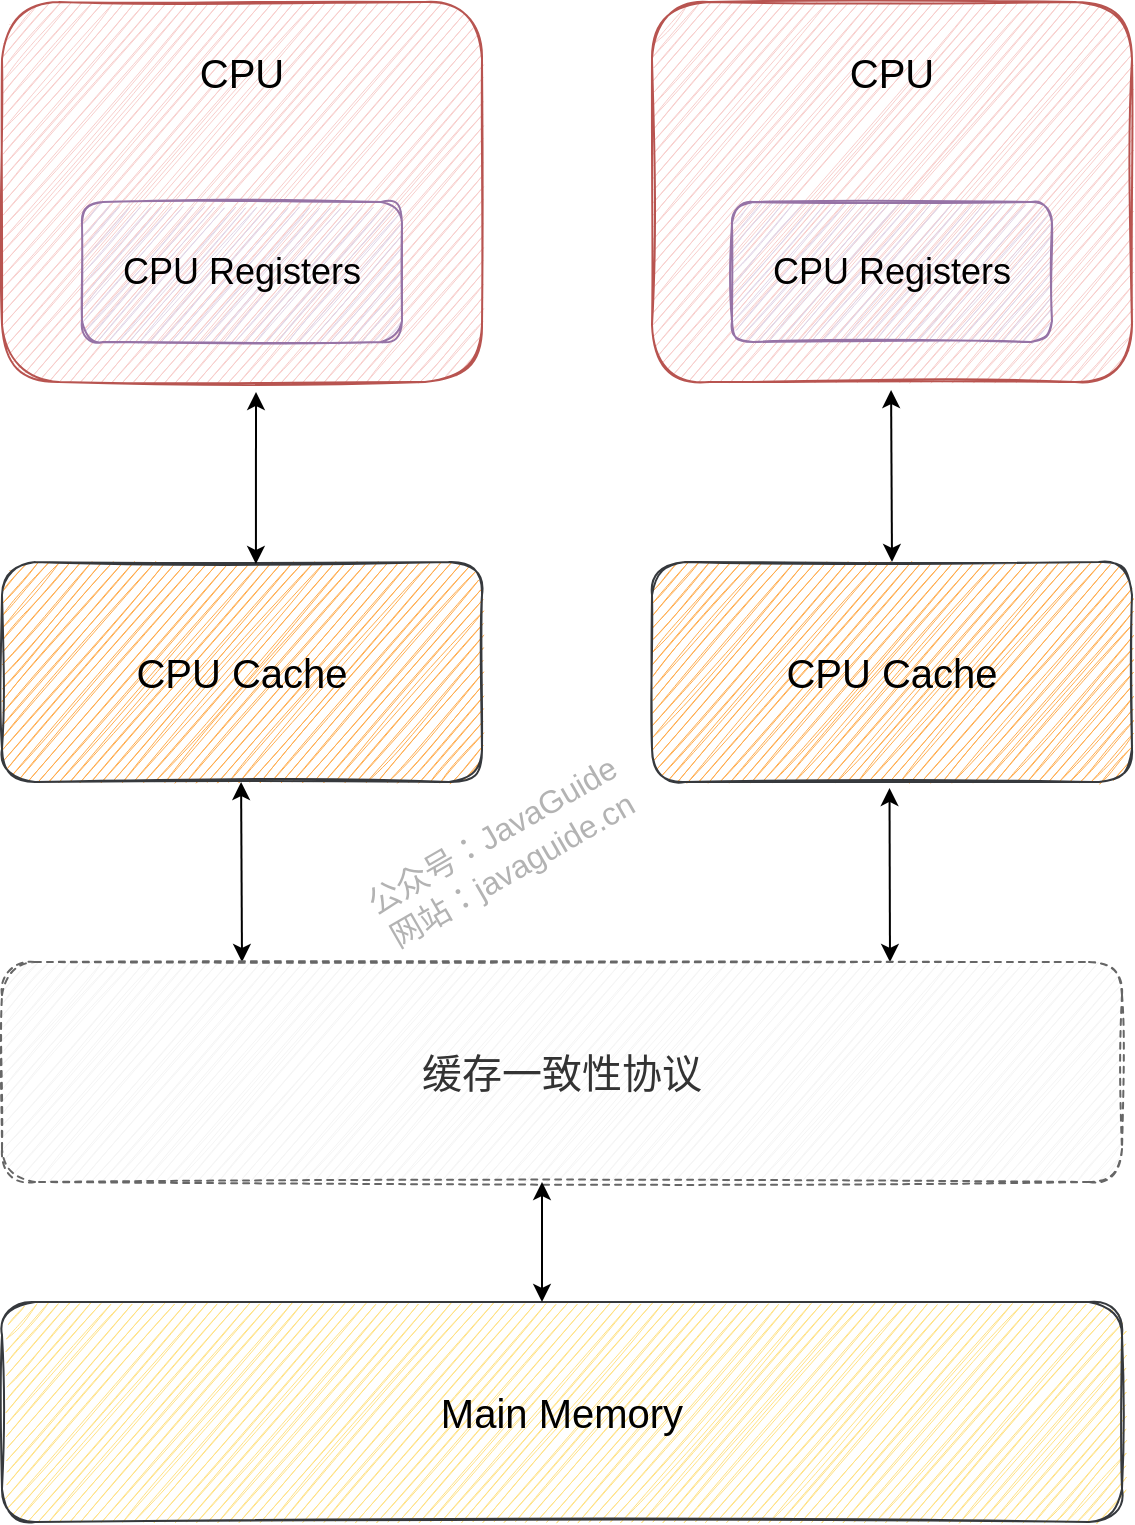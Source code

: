 <mxfile version="13.4.5" type="device"><diagram id="O1q-3gN19tnn94MyZq-a" name="Page-1"><mxGraphModel dx="1106" dy="997" grid="1" gridSize="10" guides="1" tooltips="1" connect="1" arrows="1" fold="1" page="1" pageScale="1" pageWidth="827" pageHeight="1169" math="0" shadow="0"><root><mxCell id="0"/><mxCell id="1" parent="0"/><mxCell id="TzSMdHowHcqSOdLsW5J8-2" value="" style="rounded=1;whiteSpace=wrap;html=1;fontSize=20;fillColor=#f8cecc;strokeColor=#b85450;sketch=1;shadow=0;" parent="1" vertex="1"><mxGeometry x="110" y="210" width="240" height="190" as="geometry"/></mxCell><mxCell id="TzSMdHowHcqSOdLsW5J8-3" value="CPU Registers" style="rounded=1;whiteSpace=wrap;html=1;fillColor=#e1d5e7;strokeColor=#9673a6;sketch=1;fontSize=18;shadow=0;" parent="1" vertex="1"><mxGeometry x="150" y="310" width="160" height="70" as="geometry"/></mxCell><mxCell id="TzSMdHowHcqSOdLsW5J8-17" value="公众号：JavaGuide&lt;br style=&quot;font-size: 16px&quot;&gt;网站：javaguide.cn" style="text;html=1;strokeColor=none;fillColor=none;align=center;verticalAlign=middle;whiteSpace=wrap;rounded=0;labelBackgroundColor=none;fontSize=16;fontColor=#B3B3B3;rotation=-30;sketch=1;shadow=0;" parent="1" vertex="1"><mxGeometry x="270" y="630" width="180" height="10" as="geometry"/></mxCell><mxCell id="TzSMdHowHcqSOdLsW5J8-19" value="CPU" style="text;html=1;strokeColor=none;fillColor=none;align=center;verticalAlign=middle;whiteSpace=wrap;rounded=0;fontSize=20;sketch=1;shadow=0;" parent="1" vertex="1"><mxGeometry x="180" y="230" width="100" height="30" as="geometry"/></mxCell><mxCell id="TzSMdHowHcqSOdLsW5J8-20" value="" style="rounded=1;whiteSpace=wrap;html=1;fontSize=20;fillColor=#f8cecc;strokeColor=#b85450;sketch=1;shadow=0;" parent="1" vertex="1"><mxGeometry x="435" y="210" width="240" height="190" as="geometry"/></mxCell><mxCell id="TzSMdHowHcqSOdLsW5J8-21" value="CPU Registers" style="rounded=1;whiteSpace=wrap;html=1;fillColor=#e1d5e7;strokeColor=#9673a6;sketch=1;fontSize=18;shadow=0;" parent="1" vertex="1"><mxGeometry x="475" y="310" width="160" height="70" as="geometry"/></mxCell><mxCell id="TzSMdHowHcqSOdLsW5J8-22" value="CPU" style="text;html=1;strokeColor=none;fillColor=none;align=center;verticalAlign=middle;whiteSpace=wrap;rounded=0;fontSize=20;sketch=1;shadow=0;" parent="1" vertex="1"><mxGeometry x="505" y="230" width="100" height="30" as="geometry"/></mxCell><mxCell id="TzSMdHowHcqSOdLsW5J8-23" value="CPU Cache" style="rounded=1;whiteSpace=wrap;html=1;strokeColor=#36393d;fillColor=#FFAD4F;sketch=1;fontSize=20;shadow=0;" parent="1" vertex="1"><mxGeometry x="110" y="490" width="240" height="110" as="geometry"/></mxCell><mxCell id="TzSMdHowHcqSOdLsW5J8-24" value="CPU Cache" style="rounded=1;whiteSpace=wrap;html=1;strokeColor=#36393d;fillColor=#FFAD4F;sketch=1;fontSize=20;shadow=0;" parent="1" vertex="1"><mxGeometry x="435" y="490" width="240" height="110" as="geometry"/></mxCell><mxCell id="TzSMdHowHcqSOdLsW5J8-25" value="" style="endArrow=classic;startArrow=classic;html=1;fontSize=20;exitX=0.529;exitY=0.009;exitDx=0;exitDy=0;exitPerimeter=0;shadow=0;" parent="1" source="TzSMdHowHcqSOdLsW5J8-23" edge="1"><mxGeometry width="50" height="50" relative="1" as="geometry"><mxPoint x="210" y="500" as="sourcePoint"/><mxPoint x="237" y="405" as="targetPoint"/></mxGeometry></mxCell><mxCell id="TzSMdHowHcqSOdLsW5J8-26" value="" style="endArrow=classic;startArrow=classic;html=1;fontSize=20;exitX=0.5;exitY=0;exitDx=0;exitDy=0;shadow=0;" parent="1" source="TzSMdHowHcqSOdLsW5J8-24" edge="1"><mxGeometry width="50" height="50" relative="1" as="geometry"><mxPoint x="554.5" y="490" as="sourcePoint"/><mxPoint x="554.54" y="404.01" as="targetPoint"/></mxGeometry></mxCell><mxCell id="TzSMdHowHcqSOdLsW5J8-27" value="Main Memory" style="rounded=1;whiteSpace=wrap;html=1;strokeColor=#36393d;sketch=1;fontSize=20;shadow=0;fillColor=#FFE285;" parent="1" vertex="1"><mxGeometry x="110" y="860" width="560" height="110" as="geometry"/></mxCell><mxCell id="TzSMdHowHcqSOdLsW5J8-29" value="" style="endArrow=classic;startArrow=classic;html=1;fontSize=20;shadow=0;" parent="1" edge="1"><mxGeometry width="50" height="50" relative="1" as="geometry"><mxPoint x="230" y="690" as="sourcePoint"/><mxPoint x="229.54" y="600" as="targetPoint"/></mxGeometry></mxCell><mxCell id="TzSMdHowHcqSOdLsW5J8-30" value="" style="endArrow=classic;startArrow=classic;html=1;fontSize=20;shadow=0;" parent="1" edge="1"><mxGeometry width="50" height="50" relative="1" as="geometry"><mxPoint x="554" y="690" as="sourcePoint"/><mxPoint x="553.75" y="602.97" as="targetPoint"/></mxGeometry></mxCell><mxCell id="a3pys_iL0iTZ8Qv8YtZp-1" value="缓存一致性协议" style="rounded=1;whiteSpace=wrap;html=1;sketch=1;fontSize=20;shadow=0;dashed=1;fillColor=#f5f5f5;strokeColor=#666666;fontColor=#333333;" parent="1" vertex="1"><mxGeometry x="110" y="690" width="560" height="110" as="geometry"/></mxCell><mxCell id="a3pys_iL0iTZ8Qv8YtZp-2" value="" style="endArrow=classic;startArrow=classic;html=1;fontSize=20;shadow=0;" parent="1" edge="1"><mxGeometry width="50" height="50" relative="1" as="geometry"><mxPoint x="380" y="860" as="sourcePoint"/><mxPoint x="380" y="800" as="targetPoint"/></mxGeometry></mxCell></root></mxGraphModel></diagram></mxfile>